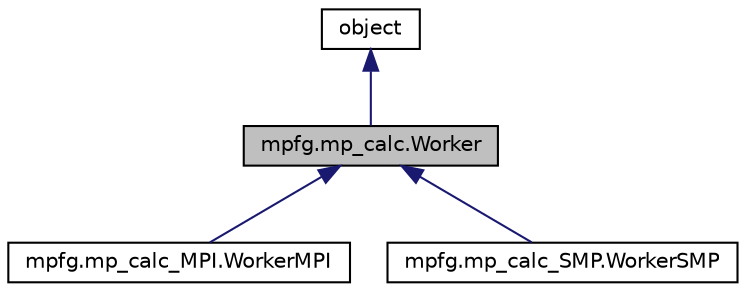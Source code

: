 digraph G
{
  edge [fontname="Helvetica",fontsize="10",labelfontname="Helvetica",labelfontsize="10"];
  node [fontname="Helvetica",fontsize="10",shape=record];
  Node1 [label="mpfg.mp_calc.Worker",height=0.2,width=0.4,color="black", fillcolor="grey75", style="filled" fontcolor="black"];
  Node2 -> Node1 [dir=back,color="midnightblue",fontsize="10",style="solid",fontname="Helvetica"];
  Node2 [label="object",height=0.2,width=0.4,color="black", fillcolor="white", style="filled",URL="$classobject.html"];
  Node1 -> Node3 [dir=back,color="midnightblue",fontsize="10",style="solid",fontname="Helvetica"];
  Node3 [label="mpfg.mp_calc_MPI.WorkerMPI",height=0.2,width=0.4,color="black", fillcolor="white", style="filled",URL="$classmpfg_1_1mp__calc__MPI_1_1WorkerMPI.html",tooltip="Worker calculator: process jobs supplied by master and send back the results."];
  Node1 -> Node4 [dir=back,color="midnightblue",fontsize="10",style="solid",fontname="Helvetica"];
  Node4 [label="mpfg.mp_calc_SMP.WorkerSMP",height=0.2,width=0.4,color="black", fillcolor="white", style="filled",URL="$classmpfg_1_1mp__calc__SMP_1_1WorkerSMP.html",tooltip="Worker calculator: process jobs supplied by master and send back the results."];
}
